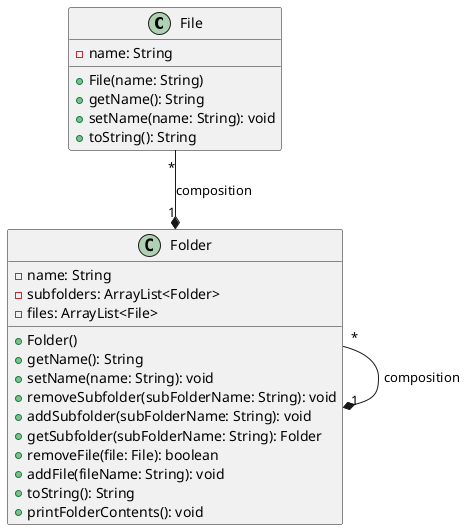 @startuml
class File {
    - name: String
    + File(name: String)
    + getName(): String
    + setName(name: String): void
    + toString(): String
}

class Folder {
    - name: String
    - subfolders: ArrayList<Folder>
    - files: ArrayList<File>
    + Folder()
    + getName(): String
    + setName(name: String): void
    + removeSubfolder(subFolderName: String): void
    + addSubfolder(subFolderName: String): void
    + getSubfolder(subFolderName: String): Folder
    + removeFile(file: File): boolean
    + addFile(fileName: String): void
    + toString(): String
    + printFolderContents(): void
}

File "*" --* "1" Folder : composition
Folder "*" --* "1" Folder : composition
@enduml
